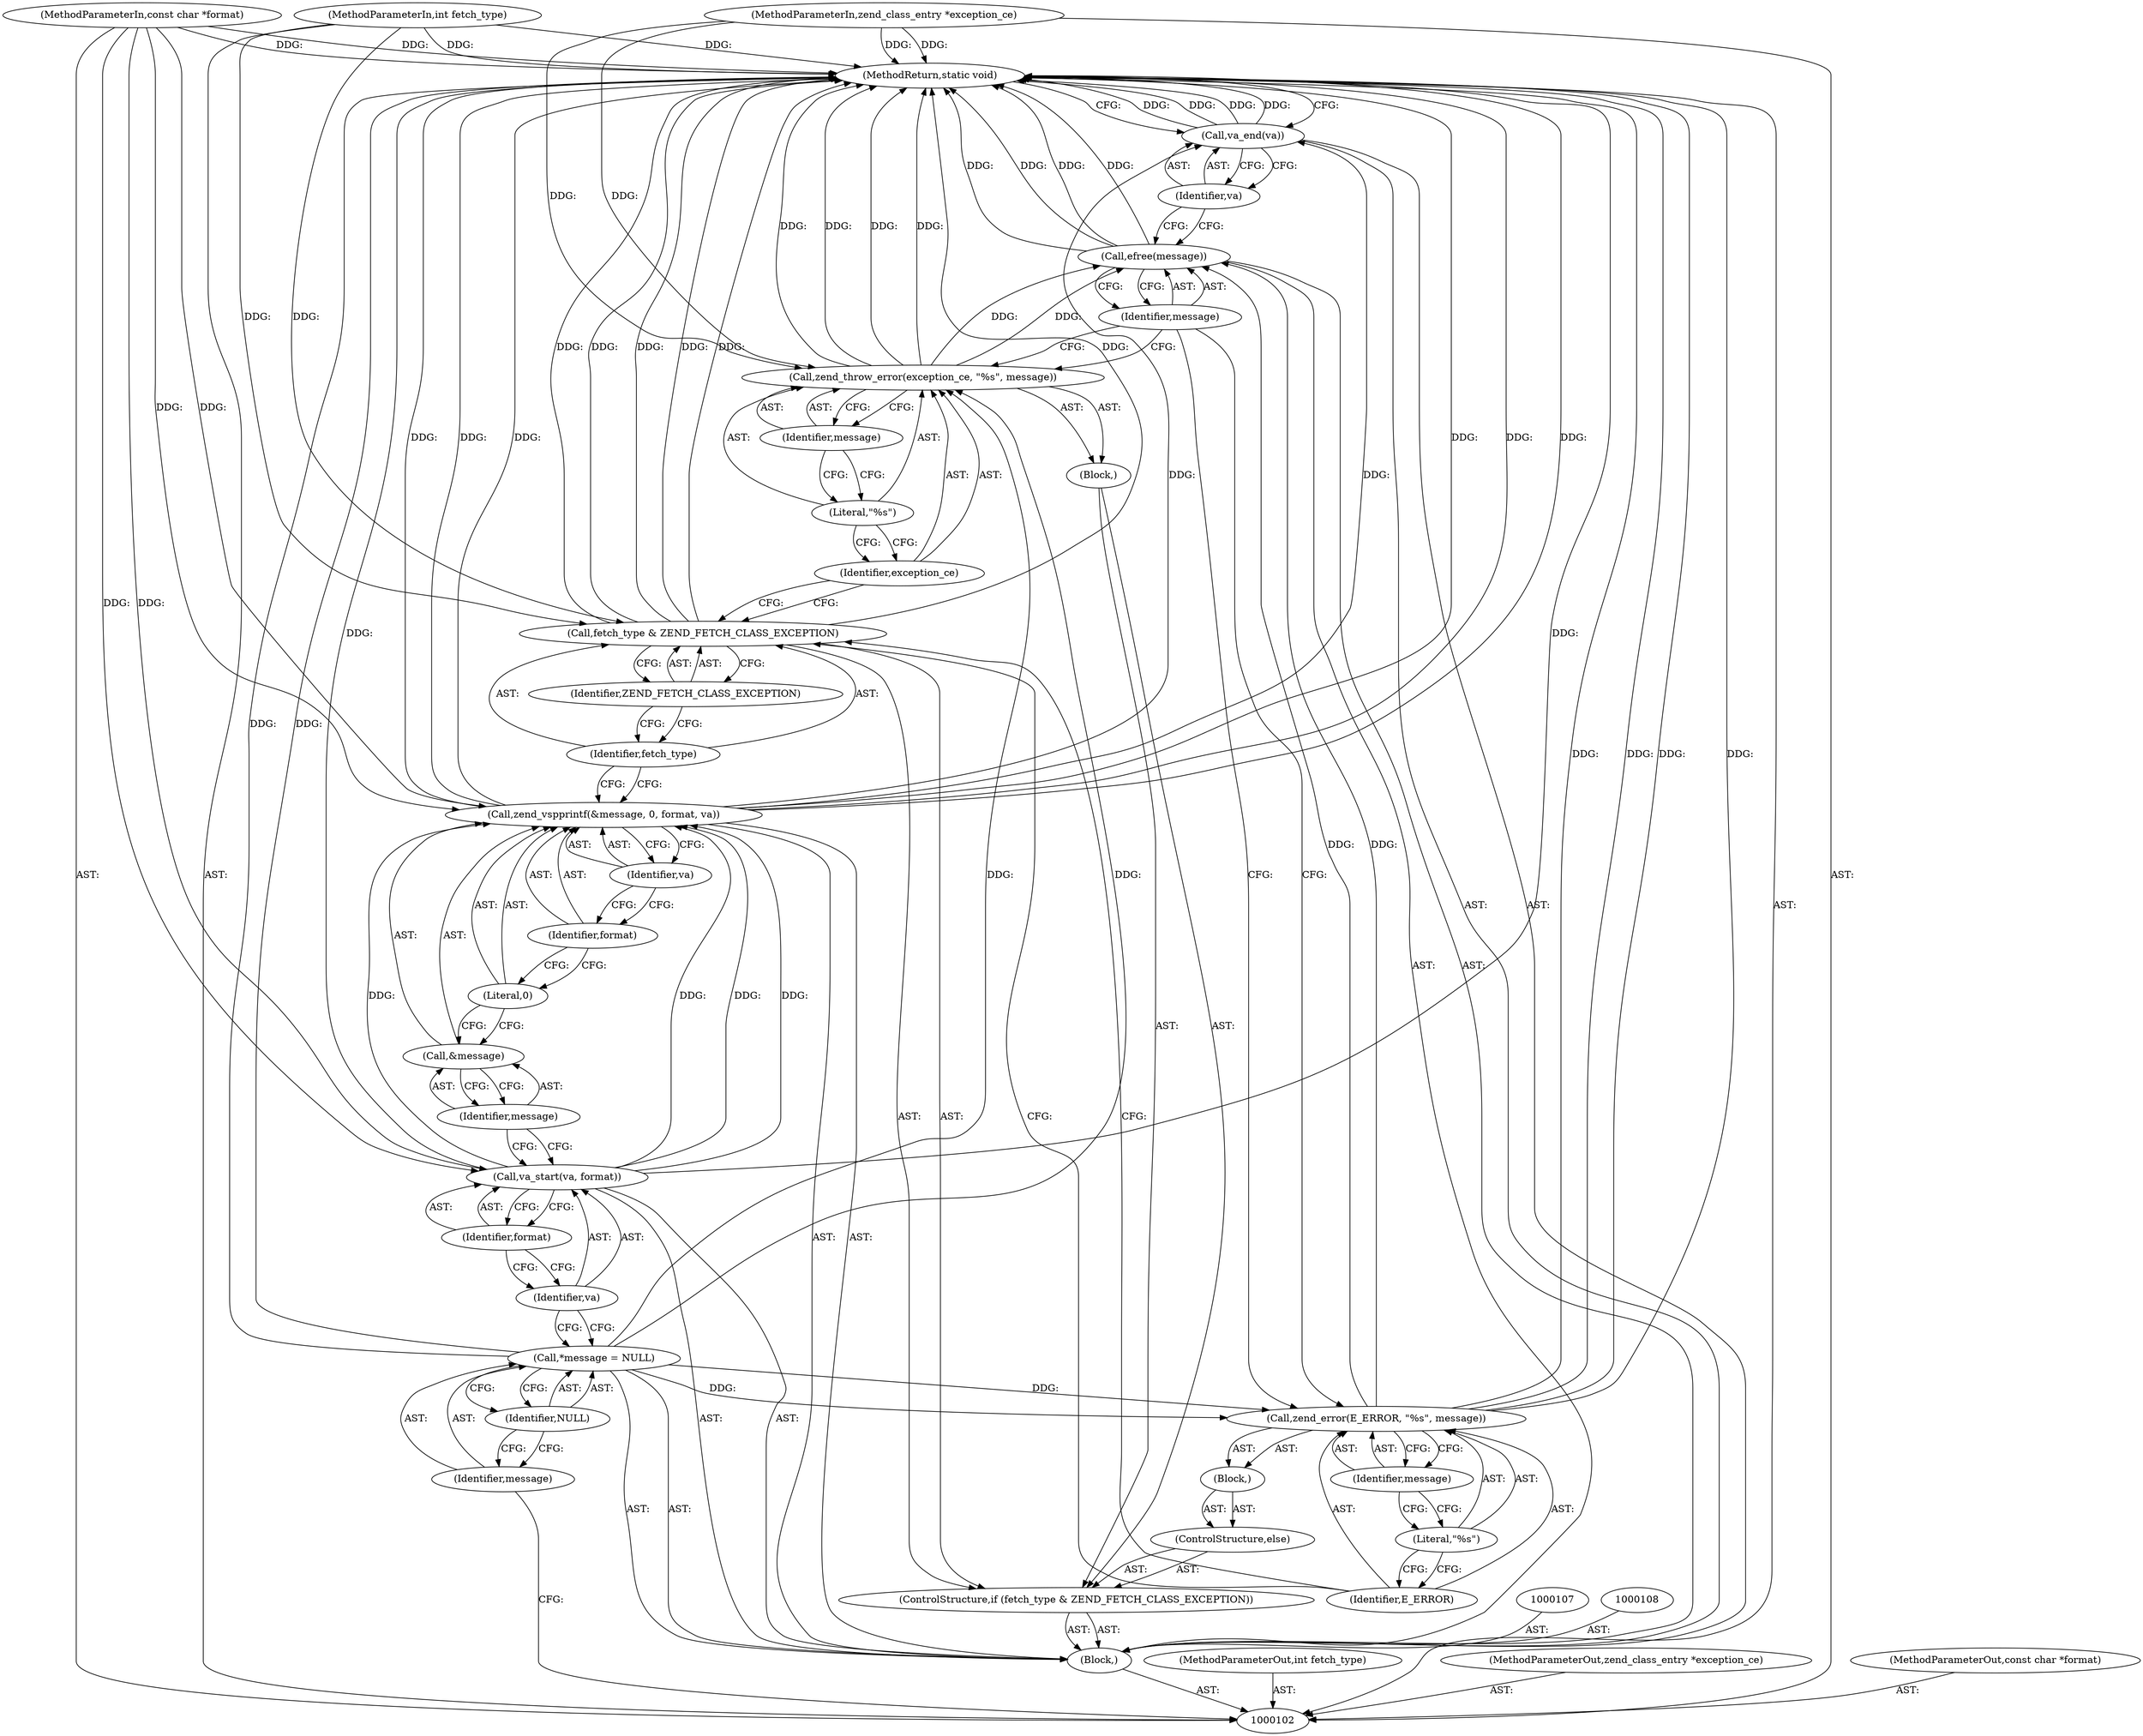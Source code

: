digraph "0_php-src_b101a6bbd4f2181c360bd38e7683df4a03cba83e" {
"1000140" [label="(MethodReturn,static void)"];
"1000103" [label="(MethodParameterIn,int fetch_type)"];
"1000196" [label="(MethodParameterOut,int fetch_type)"];
"1000104" [label="(MethodParameterIn,zend_class_entry *exception_ce)"];
"1000197" [label="(MethodParameterOut,zend_class_entry *exception_ce)"];
"1000105" [label="(MethodParameterIn,const char *format)"];
"1000198" [label="(MethodParameterOut,const char *format)"];
"1000127" [label="(Identifier,exception_ce)"];
"1000126" [label="(Call,zend_throw_error(exception_ce, \"%s\", message))"];
"1000128" [label="(Literal,\"%s\")"];
"1000129" [label="(Identifier,message)"];
"1000130" [label="(ControlStructure,else)"];
"1000131" [label="(Block,)"];
"1000133" [label="(Identifier,E_ERROR)"];
"1000134" [label="(Literal,\"%s\")"];
"1000135" [label="(Identifier,message)"];
"1000132" [label="(Call,zend_error(E_ERROR, \"%s\", message))"];
"1000136" [label="(Call,efree(message))"];
"1000137" [label="(Identifier,message)"];
"1000138" [label="(Call,va_end(va))"];
"1000139" [label="(Identifier,va)"];
"1000106" [label="(Block,)"];
"1000111" [label="(Identifier,NULL)"];
"1000109" [label="(Call,*message = NULL)"];
"1000110" [label="(Identifier,message)"];
"1000112" [label="(Call,va_start(va, format))"];
"1000113" [label="(Identifier,va)"];
"1000114" [label="(Identifier,format)"];
"1000116" [label="(Call,&message)"];
"1000117" [label="(Identifier,message)"];
"1000115" [label="(Call,zend_vspprintf(&message, 0, format, va))"];
"1000118" [label="(Literal,0)"];
"1000119" [label="(Identifier,format)"];
"1000120" [label="(Identifier,va)"];
"1000124" [label="(Identifier,ZEND_FETCH_CLASS_EXCEPTION)"];
"1000121" [label="(ControlStructure,if (fetch_type & ZEND_FETCH_CLASS_EXCEPTION))"];
"1000125" [label="(Block,)"];
"1000122" [label="(Call,fetch_type & ZEND_FETCH_CLASS_EXCEPTION)"];
"1000123" [label="(Identifier,fetch_type)"];
"1000140" -> "1000102"  [label="AST: "];
"1000140" -> "1000138"  [label="CFG: "];
"1000126" -> "1000140"  [label="DDG: "];
"1000126" -> "1000140"  [label="DDG: "];
"1000104" -> "1000140"  [label="DDG: "];
"1000105" -> "1000140"  [label="DDG: "];
"1000103" -> "1000140"  [label="DDG: "];
"1000115" -> "1000140"  [label="DDG: "];
"1000115" -> "1000140"  [label="DDG: "];
"1000115" -> "1000140"  [label="DDG: "];
"1000138" -> "1000140"  [label="DDG: "];
"1000138" -> "1000140"  [label="DDG: "];
"1000122" -> "1000140"  [label="DDG: "];
"1000122" -> "1000140"  [label="DDG: "];
"1000122" -> "1000140"  [label="DDG: "];
"1000132" -> "1000140"  [label="DDG: "];
"1000132" -> "1000140"  [label="DDG: "];
"1000112" -> "1000140"  [label="DDG: "];
"1000136" -> "1000140"  [label="DDG: "];
"1000136" -> "1000140"  [label="DDG: "];
"1000109" -> "1000140"  [label="DDG: "];
"1000103" -> "1000102"  [label="AST: "];
"1000103" -> "1000140"  [label="DDG: "];
"1000103" -> "1000122"  [label="DDG: "];
"1000196" -> "1000102"  [label="AST: "];
"1000104" -> "1000102"  [label="AST: "];
"1000104" -> "1000140"  [label="DDG: "];
"1000104" -> "1000126"  [label="DDG: "];
"1000197" -> "1000102"  [label="AST: "];
"1000105" -> "1000102"  [label="AST: "];
"1000105" -> "1000140"  [label="DDG: "];
"1000105" -> "1000112"  [label="DDG: "];
"1000105" -> "1000115"  [label="DDG: "];
"1000198" -> "1000102"  [label="AST: "];
"1000127" -> "1000126"  [label="AST: "];
"1000127" -> "1000122"  [label="CFG: "];
"1000128" -> "1000127"  [label="CFG: "];
"1000126" -> "1000125"  [label="AST: "];
"1000126" -> "1000129"  [label="CFG: "];
"1000127" -> "1000126"  [label="AST: "];
"1000128" -> "1000126"  [label="AST: "];
"1000129" -> "1000126"  [label="AST: "];
"1000137" -> "1000126"  [label="CFG: "];
"1000126" -> "1000140"  [label="DDG: "];
"1000126" -> "1000140"  [label="DDG: "];
"1000104" -> "1000126"  [label="DDG: "];
"1000109" -> "1000126"  [label="DDG: "];
"1000126" -> "1000136"  [label="DDG: "];
"1000128" -> "1000126"  [label="AST: "];
"1000128" -> "1000127"  [label="CFG: "];
"1000129" -> "1000128"  [label="CFG: "];
"1000129" -> "1000126"  [label="AST: "];
"1000129" -> "1000128"  [label="CFG: "];
"1000126" -> "1000129"  [label="CFG: "];
"1000130" -> "1000121"  [label="AST: "];
"1000131" -> "1000130"  [label="AST: "];
"1000131" -> "1000130"  [label="AST: "];
"1000132" -> "1000131"  [label="AST: "];
"1000133" -> "1000132"  [label="AST: "];
"1000133" -> "1000122"  [label="CFG: "];
"1000134" -> "1000133"  [label="CFG: "];
"1000134" -> "1000132"  [label="AST: "];
"1000134" -> "1000133"  [label="CFG: "];
"1000135" -> "1000134"  [label="CFG: "];
"1000135" -> "1000132"  [label="AST: "];
"1000135" -> "1000134"  [label="CFG: "];
"1000132" -> "1000135"  [label="CFG: "];
"1000132" -> "1000131"  [label="AST: "];
"1000132" -> "1000135"  [label="CFG: "];
"1000133" -> "1000132"  [label="AST: "];
"1000134" -> "1000132"  [label="AST: "];
"1000135" -> "1000132"  [label="AST: "];
"1000137" -> "1000132"  [label="CFG: "];
"1000132" -> "1000140"  [label="DDG: "];
"1000132" -> "1000140"  [label="DDG: "];
"1000109" -> "1000132"  [label="DDG: "];
"1000132" -> "1000136"  [label="DDG: "];
"1000136" -> "1000106"  [label="AST: "];
"1000136" -> "1000137"  [label="CFG: "];
"1000137" -> "1000136"  [label="AST: "];
"1000139" -> "1000136"  [label="CFG: "];
"1000136" -> "1000140"  [label="DDG: "];
"1000136" -> "1000140"  [label="DDG: "];
"1000126" -> "1000136"  [label="DDG: "];
"1000132" -> "1000136"  [label="DDG: "];
"1000137" -> "1000136"  [label="AST: "];
"1000137" -> "1000126"  [label="CFG: "];
"1000137" -> "1000132"  [label="CFG: "];
"1000136" -> "1000137"  [label="CFG: "];
"1000138" -> "1000106"  [label="AST: "];
"1000138" -> "1000139"  [label="CFG: "];
"1000139" -> "1000138"  [label="AST: "];
"1000140" -> "1000138"  [label="CFG: "];
"1000138" -> "1000140"  [label="DDG: "];
"1000138" -> "1000140"  [label="DDG: "];
"1000115" -> "1000138"  [label="DDG: "];
"1000139" -> "1000138"  [label="AST: "];
"1000139" -> "1000136"  [label="CFG: "];
"1000138" -> "1000139"  [label="CFG: "];
"1000106" -> "1000102"  [label="AST: "];
"1000107" -> "1000106"  [label="AST: "];
"1000108" -> "1000106"  [label="AST: "];
"1000109" -> "1000106"  [label="AST: "];
"1000112" -> "1000106"  [label="AST: "];
"1000115" -> "1000106"  [label="AST: "];
"1000121" -> "1000106"  [label="AST: "];
"1000136" -> "1000106"  [label="AST: "];
"1000138" -> "1000106"  [label="AST: "];
"1000111" -> "1000109"  [label="AST: "];
"1000111" -> "1000110"  [label="CFG: "];
"1000109" -> "1000111"  [label="CFG: "];
"1000109" -> "1000106"  [label="AST: "];
"1000109" -> "1000111"  [label="CFG: "];
"1000110" -> "1000109"  [label="AST: "];
"1000111" -> "1000109"  [label="AST: "];
"1000113" -> "1000109"  [label="CFG: "];
"1000109" -> "1000140"  [label="DDG: "];
"1000109" -> "1000126"  [label="DDG: "];
"1000109" -> "1000132"  [label="DDG: "];
"1000110" -> "1000109"  [label="AST: "];
"1000110" -> "1000102"  [label="CFG: "];
"1000111" -> "1000110"  [label="CFG: "];
"1000112" -> "1000106"  [label="AST: "];
"1000112" -> "1000114"  [label="CFG: "];
"1000113" -> "1000112"  [label="AST: "];
"1000114" -> "1000112"  [label="AST: "];
"1000117" -> "1000112"  [label="CFG: "];
"1000112" -> "1000140"  [label="DDG: "];
"1000105" -> "1000112"  [label="DDG: "];
"1000112" -> "1000115"  [label="DDG: "];
"1000112" -> "1000115"  [label="DDG: "];
"1000113" -> "1000112"  [label="AST: "];
"1000113" -> "1000109"  [label="CFG: "];
"1000114" -> "1000113"  [label="CFG: "];
"1000114" -> "1000112"  [label="AST: "];
"1000114" -> "1000113"  [label="CFG: "];
"1000112" -> "1000114"  [label="CFG: "];
"1000116" -> "1000115"  [label="AST: "];
"1000116" -> "1000117"  [label="CFG: "];
"1000117" -> "1000116"  [label="AST: "];
"1000118" -> "1000116"  [label="CFG: "];
"1000117" -> "1000116"  [label="AST: "];
"1000117" -> "1000112"  [label="CFG: "];
"1000116" -> "1000117"  [label="CFG: "];
"1000115" -> "1000106"  [label="AST: "];
"1000115" -> "1000120"  [label="CFG: "];
"1000116" -> "1000115"  [label="AST: "];
"1000118" -> "1000115"  [label="AST: "];
"1000119" -> "1000115"  [label="AST: "];
"1000120" -> "1000115"  [label="AST: "];
"1000123" -> "1000115"  [label="CFG: "];
"1000115" -> "1000140"  [label="DDG: "];
"1000115" -> "1000140"  [label="DDG: "];
"1000115" -> "1000140"  [label="DDG: "];
"1000112" -> "1000115"  [label="DDG: "];
"1000112" -> "1000115"  [label="DDG: "];
"1000105" -> "1000115"  [label="DDG: "];
"1000115" -> "1000138"  [label="DDG: "];
"1000118" -> "1000115"  [label="AST: "];
"1000118" -> "1000116"  [label="CFG: "];
"1000119" -> "1000118"  [label="CFG: "];
"1000119" -> "1000115"  [label="AST: "];
"1000119" -> "1000118"  [label="CFG: "];
"1000120" -> "1000119"  [label="CFG: "];
"1000120" -> "1000115"  [label="AST: "];
"1000120" -> "1000119"  [label="CFG: "];
"1000115" -> "1000120"  [label="CFG: "];
"1000124" -> "1000122"  [label="AST: "];
"1000124" -> "1000123"  [label="CFG: "];
"1000122" -> "1000124"  [label="CFG: "];
"1000121" -> "1000106"  [label="AST: "];
"1000122" -> "1000121"  [label="AST: "];
"1000125" -> "1000121"  [label="AST: "];
"1000130" -> "1000121"  [label="AST: "];
"1000125" -> "1000121"  [label="AST: "];
"1000126" -> "1000125"  [label="AST: "];
"1000122" -> "1000121"  [label="AST: "];
"1000122" -> "1000124"  [label="CFG: "];
"1000123" -> "1000122"  [label="AST: "];
"1000124" -> "1000122"  [label="AST: "];
"1000127" -> "1000122"  [label="CFG: "];
"1000133" -> "1000122"  [label="CFG: "];
"1000122" -> "1000140"  [label="DDG: "];
"1000122" -> "1000140"  [label="DDG: "];
"1000122" -> "1000140"  [label="DDG: "];
"1000103" -> "1000122"  [label="DDG: "];
"1000123" -> "1000122"  [label="AST: "];
"1000123" -> "1000115"  [label="CFG: "];
"1000124" -> "1000123"  [label="CFG: "];
}
